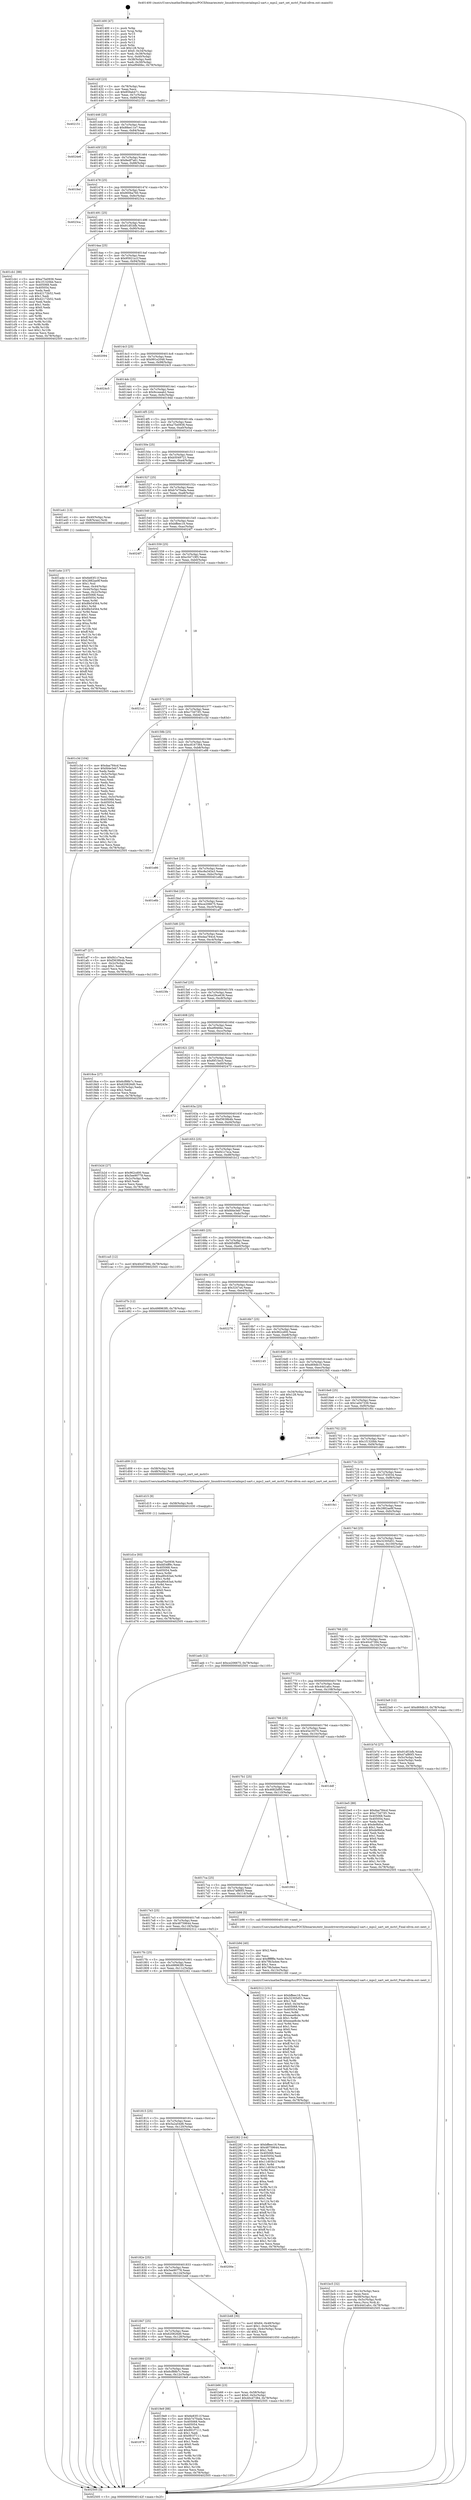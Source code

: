 digraph "0x401400" {
  label = "0x401400 (/mnt/c/Users/mathe/Desktop/tcc/POCII/binaries/extr_linuxdriversttyserialmps2-uart.c_mps2_uart_set_mctrl_Final-ollvm.out::main(0))"
  labelloc = "t"
  node[shape=record]

  Entry [label="",width=0.3,height=0.3,shape=circle,fillcolor=black,style=filled]
  "0x40142f" [label="{
     0x40142f [23]\l
     | [instrs]\l
     &nbsp;&nbsp;0x40142f \<+3\>: mov -0x78(%rbp),%eax\l
     &nbsp;&nbsp;0x401432 \<+2\>: mov %eax,%ecx\l
     &nbsp;&nbsp;0x401434 \<+6\>: sub $0x859ab471,%ecx\l
     &nbsp;&nbsp;0x40143a \<+3\>: mov %eax,-0x7c(%rbp)\l
     &nbsp;&nbsp;0x40143d \<+3\>: mov %ecx,-0x80(%rbp)\l
     &nbsp;&nbsp;0x401440 \<+6\>: je 0000000000402151 \<main+0xd51\>\l
  }"]
  "0x402151" [label="{
     0x402151\l
  }", style=dashed]
  "0x401446" [label="{
     0x401446 [25]\l
     | [instrs]\l
     &nbsp;&nbsp;0x401446 \<+5\>: jmp 000000000040144b \<main+0x4b\>\l
     &nbsp;&nbsp;0x40144b \<+3\>: mov -0x7c(%rbp),%eax\l
     &nbsp;&nbsp;0x40144e \<+5\>: sub $0x88ee11e7,%eax\l
     &nbsp;&nbsp;0x401453 \<+6\>: mov %eax,-0x84(%rbp)\l
     &nbsp;&nbsp;0x401459 \<+6\>: je 00000000004024e6 \<main+0x10e6\>\l
  }"]
  Exit [label="",width=0.3,height=0.3,shape=circle,fillcolor=black,style=filled,peripheries=2]
  "0x4024e6" [label="{
     0x4024e6\l
  }", style=dashed]
  "0x40145f" [label="{
     0x40145f [25]\l
     | [instrs]\l
     &nbsp;&nbsp;0x40145f \<+5\>: jmp 0000000000401464 \<main+0x64\>\l
     &nbsp;&nbsp;0x401464 \<+3\>: mov -0x7c(%rbp),%eax\l
     &nbsp;&nbsp;0x401467 \<+5\>: sub $0x8edf7a61,%eax\l
     &nbsp;&nbsp;0x40146c \<+6\>: mov %eax,-0x88(%rbp)\l
     &nbsp;&nbsp;0x401472 \<+6\>: je 0000000000401fed \<main+0xbed\>\l
  }"]
  "0x401d1e" [label="{
     0x401d1e [93]\l
     | [instrs]\l
     &nbsp;&nbsp;0x401d1e \<+5\>: mov $0xa75e0936,%esi\l
     &nbsp;&nbsp;0x401d23 \<+5\>: mov $0xfd54ff9c,%eax\l
     &nbsp;&nbsp;0x401d28 \<+7\>: mov 0x405068,%ecx\l
     &nbsp;&nbsp;0x401d2f \<+7\>: mov 0x405054,%edx\l
     &nbsp;&nbsp;0x401d36 \<+3\>: mov %ecx,%r8d\l
     &nbsp;&nbsp;0x401d39 \<+7\>: add $0xa90c63a4,%r8d\l
     &nbsp;&nbsp;0x401d40 \<+4\>: sub $0x1,%r8d\l
     &nbsp;&nbsp;0x401d44 \<+7\>: sub $0xa90c63a4,%r8d\l
     &nbsp;&nbsp;0x401d4b \<+4\>: imul %r8d,%ecx\l
     &nbsp;&nbsp;0x401d4f \<+3\>: and $0x1,%ecx\l
     &nbsp;&nbsp;0x401d52 \<+3\>: cmp $0x0,%ecx\l
     &nbsp;&nbsp;0x401d55 \<+4\>: sete %r9b\l
     &nbsp;&nbsp;0x401d59 \<+3\>: cmp $0xa,%edx\l
     &nbsp;&nbsp;0x401d5c \<+4\>: setl %r10b\l
     &nbsp;&nbsp;0x401d60 \<+3\>: mov %r9b,%r11b\l
     &nbsp;&nbsp;0x401d63 \<+3\>: and %r10b,%r11b\l
     &nbsp;&nbsp;0x401d66 \<+3\>: xor %r10b,%r9b\l
     &nbsp;&nbsp;0x401d69 \<+3\>: or %r9b,%r11b\l
     &nbsp;&nbsp;0x401d6c \<+4\>: test $0x1,%r11b\l
     &nbsp;&nbsp;0x401d70 \<+3\>: cmovne %eax,%esi\l
     &nbsp;&nbsp;0x401d73 \<+3\>: mov %esi,-0x78(%rbp)\l
     &nbsp;&nbsp;0x401d76 \<+5\>: jmp 0000000000402505 \<main+0x1105\>\l
  }"]
  "0x401fed" [label="{
     0x401fed\l
  }", style=dashed]
  "0x401478" [label="{
     0x401478 [25]\l
     | [instrs]\l
     &nbsp;&nbsp;0x401478 \<+5\>: jmp 000000000040147d \<main+0x7d\>\l
     &nbsp;&nbsp;0x40147d \<+3\>: mov -0x7c(%rbp),%eax\l
     &nbsp;&nbsp;0x401480 \<+5\>: sub $0x900ba760,%eax\l
     &nbsp;&nbsp;0x401485 \<+6\>: mov %eax,-0x8c(%rbp)\l
     &nbsp;&nbsp;0x40148b \<+6\>: je 00000000004023ca \<main+0xfca\>\l
  }"]
  "0x401d15" [label="{
     0x401d15 [9]\l
     | [instrs]\l
     &nbsp;&nbsp;0x401d15 \<+4\>: mov -0x58(%rbp),%rdi\l
     &nbsp;&nbsp;0x401d19 \<+5\>: call 0000000000401030 \<free@plt\>\l
     | [calls]\l
     &nbsp;&nbsp;0x401030 \{1\} (unknown)\l
  }"]
  "0x4023ca" [label="{
     0x4023ca\l
  }", style=dashed]
  "0x401491" [label="{
     0x401491 [25]\l
     | [instrs]\l
     &nbsp;&nbsp;0x401491 \<+5\>: jmp 0000000000401496 \<main+0x96\>\l
     &nbsp;&nbsp;0x401496 \<+3\>: mov -0x7c(%rbp),%eax\l
     &nbsp;&nbsp;0x401499 \<+5\>: sub $0x91df1bfb,%eax\l
     &nbsp;&nbsp;0x40149e \<+6\>: mov %eax,-0x90(%rbp)\l
     &nbsp;&nbsp;0x4014a4 \<+6\>: je 0000000000401cb1 \<main+0x8b1\>\l
  }"]
  "0x401bc5" [label="{
     0x401bc5 [32]\l
     | [instrs]\l
     &nbsp;&nbsp;0x401bc5 \<+6\>: mov -0x13c(%rbp),%ecx\l
     &nbsp;&nbsp;0x401bcb \<+3\>: imul %eax,%ecx\l
     &nbsp;&nbsp;0x401bce \<+4\>: mov -0x58(%rbp),%rsi\l
     &nbsp;&nbsp;0x401bd2 \<+4\>: movslq -0x5c(%rbp),%rdi\l
     &nbsp;&nbsp;0x401bd6 \<+3\>: mov %ecx,(%rsi,%rdi,4)\l
     &nbsp;&nbsp;0x401bd9 \<+7\>: movl $0x44d1afcc,-0x78(%rbp)\l
     &nbsp;&nbsp;0x401be0 \<+5\>: jmp 0000000000402505 \<main+0x1105\>\l
  }"]
  "0x401cb1" [label="{
     0x401cb1 [88]\l
     | [instrs]\l
     &nbsp;&nbsp;0x401cb1 \<+5\>: mov $0xa75e0936,%eax\l
     &nbsp;&nbsp;0x401cb6 \<+5\>: mov $0x1f1320bb,%ecx\l
     &nbsp;&nbsp;0x401cbb \<+7\>: mov 0x405068,%edx\l
     &nbsp;&nbsp;0x401cc2 \<+7\>: mov 0x405054,%esi\l
     &nbsp;&nbsp;0x401cc9 \<+2\>: mov %edx,%edi\l
     &nbsp;&nbsp;0x401ccb \<+6\>: sub $0x42172b52,%edi\l
     &nbsp;&nbsp;0x401cd1 \<+3\>: sub $0x1,%edi\l
     &nbsp;&nbsp;0x401cd4 \<+6\>: add $0x42172b52,%edi\l
     &nbsp;&nbsp;0x401cda \<+3\>: imul %edi,%edx\l
     &nbsp;&nbsp;0x401cdd \<+3\>: and $0x1,%edx\l
     &nbsp;&nbsp;0x401ce0 \<+3\>: cmp $0x0,%edx\l
     &nbsp;&nbsp;0x401ce3 \<+4\>: sete %r8b\l
     &nbsp;&nbsp;0x401ce7 \<+3\>: cmp $0xa,%esi\l
     &nbsp;&nbsp;0x401cea \<+4\>: setl %r9b\l
     &nbsp;&nbsp;0x401cee \<+3\>: mov %r8b,%r10b\l
     &nbsp;&nbsp;0x401cf1 \<+3\>: and %r9b,%r10b\l
     &nbsp;&nbsp;0x401cf4 \<+3\>: xor %r9b,%r8b\l
     &nbsp;&nbsp;0x401cf7 \<+3\>: or %r8b,%r10b\l
     &nbsp;&nbsp;0x401cfa \<+4\>: test $0x1,%r10b\l
     &nbsp;&nbsp;0x401cfe \<+3\>: cmovne %ecx,%eax\l
     &nbsp;&nbsp;0x401d01 \<+3\>: mov %eax,-0x78(%rbp)\l
     &nbsp;&nbsp;0x401d04 \<+5\>: jmp 0000000000402505 \<main+0x1105\>\l
  }"]
  "0x4014aa" [label="{
     0x4014aa [25]\l
     | [instrs]\l
     &nbsp;&nbsp;0x4014aa \<+5\>: jmp 00000000004014af \<main+0xaf\>\l
     &nbsp;&nbsp;0x4014af \<+3\>: mov -0x7c(%rbp),%eax\l
     &nbsp;&nbsp;0x4014b2 \<+5\>: sub $0x95921a1f,%eax\l
     &nbsp;&nbsp;0x4014b7 \<+6\>: mov %eax,-0x94(%rbp)\l
     &nbsp;&nbsp;0x4014bd \<+6\>: je 0000000000402094 \<main+0xc94\>\l
  }"]
  "0x401b9d" [label="{
     0x401b9d [40]\l
     | [instrs]\l
     &nbsp;&nbsp;0x401b9d \<+5\>: mov $0x2,%ecx\l
     &nbsp;&nbsp;0x401ba2 \<+1\>: cltd\l
     &nbsp;&nbsp;0x401ba3 \<+2\>: idiv %ecx\l
     &nbsp;&nbsp;0x401ba5 \<+6\>: imul $0xfffffffe,%edx,%ecx\l
     &nbsp;&nbsp;0x401bab \<+6\>: sub $0x79b3a4ee,%ecx\l
     &nbsp;&nbsp;0x401bb1 \<+3\>: add $0x1,%ecx\l
     &nbsp;&nbsp;0x401bb4 \<+6\>: add $0x79b3a4ee,%ecx\l
     &nbsp;&nbsp;0x401bba \<+6\>: mov %ecx,-0x13c(%rbp)\l
     &nbsp;&nbsp;0x401bc0 \<+5\>: call 0000000000401160 \<next_i\>\l
     | [calls]\l
     &nbsp;&nbsp;0x401160 \{1\} (/mnt/c/Users/mathe/Desktop/tcc/POCII/binaries/extr_linuxdriversttyserialmps2-uart.c_mps2_uart_set_mctrl_Final-ollvm.out::next_i)\l
  }"]
  "0x402094" [label="{
     0x402094\l
  }", style=dashed]
  "0x4014c3" [label="{
     0x4014c3 [25]\l
     | [instrs]\l
     &nbsp;&nbsp;0x4014c3 \<+5\>: jmp 00000000004014c8 \<main+0xc8\>\l
     &nbsp;&nbsp;0x4014c8 \<+3\>: mov -0x7c(%rbp),%eax\l
     &nbsp;&nbsp;0x4014cb \<+5\>: sub $0x991e2048,%eax\l
     &nbsp;&nbsp;0x4014d0 \<+6\>: mov %eax,-0x98(%rbp)\l
     &nbsp;&nbsp;0x4014d6 \<+6\>: je 00000000004024c5 \<main+0x10c5\>\l
  }"]
  "0x401b66" [label="{
     0x401b66 [23]\l
     | [instrs]\l
     &nbsp;&nbsp;0x401b66 \<+4\>: mov %rax,-0x58(%rbp)\l
     &nbsp;&nbsp;0x401b6a \<+7\>: movl $0x0,-0x5c(%rbp)\l
     &nbsp;&nbsp;0x401b71 \<+7\>: movl $0x40cd7384,-0x78(%rbp)\l
     &nbsp;&nbsp;0x401b78 \<+5\>: jmp 0000000000402505 \<main+0x1105\>\l
  }"]
  "0x4024c5" [label="{
     0x4024c5\l
  }", style=dashed]
  "0x4014dc" [label="{
     0x4014dc [25]\l
     | [instrs]\l
     &nbsp;&nbsp;0x4014dc \<+5\>: jmp 00000000004014e1 \<main+0xe1\>\l
     &nbsp;&nbsp;0x4014e1 \<+3\>: mov -0x7c(%rbp),%eax\l
     &nbsp;&nbsp;0x4014e4 \<+5\>: sub $0x9cceeab2,%eax\l
     &nbsp;&nbsp;0x4014e9 \<+6\>: mov %eax,-0x9c(%rbp)\l
     &nbsp;&nbsp;0x4014ef \<+6\>: je 00000000004019dd \<main+0x5dd\>\l
  }"]
  "0x401a4e" [label="{
     0x401a4e [157]\l
     | [instrs]\l
     &nbsp;&nbsp;0x401a4e \<+5\>: mov $0x6e83f11f,%ecx\l
     &nbsp;&nbsp;0x401a53 \<+5\>: mov $0x2882ae9f,%edx\l
     &nbsp;&nbsp;0x401a58 \<+3\>: mov $0x1,%sil\l
     &nbsp;&nbsp;0x401a5b \<+3\>: mov %eax,-0x44(%rbp)\l
     &nbsp;&nbsp;0x401a5e \<+3\>: mov -0x44(%rbp),%eax\l
     &nbsp;&nbsp;0x401a61 \<+3\>: mov %eax,-0x2c(%rbp)\l
     &nbsp;&nbsp;0x401a64 \<+7\>: mov 0x405068,%eax\l
     &nbsp;&nbsp;0x401a6b \<+8\>: mov 0x405054,%r8d\l
     &nbsp;&nbsp;0x401a73 \<+3\>: mov %eax,%r9d\l
     &nbsp;&nbsp;0x401a76 \<+7\>: add $0x8fe54564,%r9d\l
     &nbsp;&nbsp;0x401a7d \<+4\>: sub $0x1,%r9d\l
     &nbsp;&nbsp;0x401a81 \<+7\>: sub $0x8fe54564,%r9d\l
     &nbsp;&nbsp;0x401a88 \<+4\>: imul %r9d,%eax\l
     &nbsp;&nbsp;0x401a8c \<+3\>: and $0x1,%eax\l
     &nbsp;&nbsp;0x401a8f \<+3\>: cmp $0x0,%eax\l
     &nbsp;&nbsp;0x401a92 \<+4\>: sete %r10b\l
     &nbsp;&nbsp;0x401a96 \<+4\>: cmp $0xa,%r8d\l
     &nbsp;&nbsp;0x401a9a \<+4\>: setl %r11b\l
     &nbsp;&nbsp;0x401a9e \<+3\>: mov %r10b,%bl\l
     &nbsp;&nbsp;0x401aa1 \<+3\>: xor $0xff,%bl\l
     &nbsp;&nbsp;0x401aa4 \<+3\>: mov %r11b,%r14b\l
     &nbsp;&nbsp;0x401aa7 \<+4\>: xor $0xff,%r14b\l
     &nbsp;&nbsp;0x401aab \<+4\>: xor $0x0,%sil\l
     &nbsp;&nbsp;0x401aaf \<+3\>: mov %bl,%r15b\l
     &nbsp;&nbsp;0x401ab2 \<+4\>: and $0x0,%r15b\l
     &nbsp;&nbsp;0x401ab6 \<+3\>: and %sil,%r10b\l
     &nbsp;&nbsp;0x401ab9 \<+3\>: mov %r14b,%r12b\l
     &nbsp;&nbsp;0x401abc \<+4\>: and $0x0,%r12b\l
     &nbsp;&nbsp;0x401ac0 \<+3\>: and %sil,%r11b\l
     &nbsp;&nbsp;0x401ac3 \<+3\>: or %r10b,%r15b\l
     &nbsp;&nbsp;0x401ac6 \<+3\>: or %r11b,%r12b\l
     &nbsp;&nbsp;0x401ac9 \<+3\>: xor %r12b,%r15b\l
     &nbsp;&nbsp;0x401acc \<+3\>: or %r14b,%bl\l
     &nbsp;&nbsp;0x401acf \<+3\>: xor $0xff,%bl\l
     &nbsp;&nbsp;0x401ad2 \<+4\>: or $0x0,%sil\l
     &nbsp;&nbsp;0x401ad6 \<+3\>: and %sil,%bl\l
     &nbsp;&nbsp;0x401ad9 \<+3\>: or %bl,%r15b\l
     &nbsp;&nbsp;0x401adc \<+4\>: test $0x1,%r15b\l
     &nbsp;&nbsp;0x401ae0 \<+3\>: cmovne %edx,%ecx\l
     &nbsp;&nbsp;0x401ae3 \<+3\>: mov %ecx,-0x78(%rbp)\l
     &nbsp;&nbsp;0x401ae6 \<+5\>: jmp 0000000000402505 \<main+0x1105\>\l
  }"]
  "0x4019dd" [label="{
     0x4019dd\l
  }", style=dashed]
  "0x4014f5" [label="{
     0x4014f5 [25]\l
     | [instrs]\l
     &nbsp;&nbsp;0x4014f5 \<+5\>: jmp 00000000004014fa \<main+0xfa\>\l
     &nbsp;&nbsp;0x4014fa \<+3\>: mov -0x7c(%rbp),%eax\l
     &nbsp;&nbsp;0x4014fd \<+5\>: sub $0xa75e0936,%eax\l
     &nbsp;&nbsp;0x401502 \<+6\>: mov %eax,-0xa0(%rbp)\l
     &nbsp;&nbsp;0x401508 \<+6\>: je 000000000040241d \<main+0x101d\>\l
  }"]
  "0x401879" [label="{
     0x401879\l
  }", style=dashed]
  "0x40241d" [label="{
     0x40241d\l
  }", style=dashed]
  "0x40150e" [label="{
     0x40150e [25]\l
     | [instrs]\l
     &nbsp;&nbsp;0x40150e \<+5\>: jmp 0000000000401513 \<main+0x113\>\l
     &nbsp;&nbsp;0x401513 \<+3\>: mov -0x7c(%rbp),%eax\l
     &nbsp;&nbsp;0x401516 \<+5\>: sub $0xb5049721,%eax\l
     &nbsp;&nbsp;0x40151b \<+6\>: mov %eax,-0xa4(%rbp)\l
     &nbsp;&nbsp;0x401521 \<+6\>: je 0000000000401d87 \<main+0x987\>\l
  }"]
  "0x4019e9" [label="{
     0x4019e9 [88]\l
     | [instrs]\l
     &nbsp;&nbsp;0x4019e9 \<+5\>: mov $0x6e83f11f,%eax\l
     &nbsp;&nbsp;0x4019ee \<+5\>: mov $0xb7e70ada,%ecx\l
     &nbsp;&nbsp;0x4019f3 \<+7\>: mov 0x405068,%edx\l
     &nbsp;&nbsp;0x4019fa \<+7\>: mov 0x405054,%esi\l
     &nbsp;&nbsp;0x401a01 \<+2\>: mov %edx,%edi\l
     &nbsp;&nbsp;0x401a03 \<+6\>: add $0x991f7111,%edi\l
     &nbsp;&nbsp;0x401a09 \<+3\>: sub $0x1,%edi\l
     &nbsp;&nbsp;0x401a0c \<+6\>: sub $0x991f7111,%edi\l
     &nbsp;&nbsp;0x401a12 \<+3\>: imul %edi,%edx\l
     &nbsp;&nbsp;0x401a15 \<+3\>: and $0x1,%edx\l
     &nbsp;&nbsp;0x401a18 \<+3\>: cmp $0x0,%edx\l
     &nbsp;&nbsp;0x401a1b \<+4\>: sete %r8b\l
     &nbsp;&nbsp;0x401a1f \<+3\>: cmp $0xa,%esi\l
     &nbsp;&nbsp;0x401a22 \<+4\>: setl %r9b\l
     &nbsp;&nbsp;0x401a26 \<+3\>: mov %r8b,%r10b\l
     &nbsp;&nbsp;0x401a29 \<+3\>: and %r9b,%r10b\l
     &nbsp;&nbsp;0x401a2c \<+3\>: xor %r9b,%r8b\l
     &nbsp;&nbsp;0x401a2f \<+3\>: or %r8b,%r10b\l
     &nbsp;&nbsp;0x401a32 \<+4\>: test $0x1,%r10b\l
     &nbsp;&nbsp;0x401a36 \<+3\>: cmovne %ecx,%eax\l
     &nbsp;&nbsp;0x401a39 \<+3\>: mov %eax,-0x78(%rbp)\l
     &nbsp;&nbsp;0x401a3c \<+5\>: jmp 0000000000402505 \<main+0x1105\>\l
  }"]
  "0x401d87" [label="{
     0x401d87\l
  }", style=dashed]
  "0x401527" [label="{
     0x401527 [25]\l
     | [instrs]\l
     &nbsp;&nbsp;0x401527 \<+5\>: jmp 000000000040152c \<main+0x12c\>\l
     &nbsp;&nbsp;0x40152c \<+3\>: mov -0x7c(%rbp),%eax\l
     &nbsp;&nbsp;0x40152f \<+5\>: sub $0xb7e70ada,%eax\l
     &nbsp;&nbsp;0x401534 \<+6\>: mov %eax,-0xa8(%rbp)\l
     &nbsp;&nbsp;0x40153a \<+6\>: je 0000000000401a41 \<main+0x641\>\l
  }"]
  "0x401860" [label="{
     0x401860 [25]\l
     | [instrs]\l
     &nbsp;&nbsp;0x401860 \<+5\>: jmp 0000000000401865 \<main+0x465\>\l
     &nbsp;&nbsp;0x401865 \<+3\>: mov -0x7c(%rbp),%eax\l
     &nbsp;&nbsp;0x401868 \<+5\>: sub $0x6cf88b7c,%eax\l
     &nbsp;&nbsp;0x40186d \<+6\>: mov %eax,-0x12c(%rbp)\l
     &nbsp;&nbsp;0x401873 \<+6\>: je 00000000004019e9 \<main+0x5e9\>\l
  }"]
  "0x401a41" [label="{
     0x401a41 [13]\l
     | [instrs]\l
     &nbsp;&nbsp;0x401a41 \<+4\>: mov -0x40(%rbp),%rax\l
     &nbsp;&nbsp;0x401a45 \<+4\>: mov 0x8(%rax),%rdi\l
     &nbsp;&nbsp;0x401a49 \<+5\>: call 0000000000401060 \<atoi@plt\>\l
     | [calls]\l
     &nbsp;&nbsp;0x401060 \{1\} (unknown)\l
  }"]
  "0x401540" [label="{
     0x401540 [25]\l
     | [instrs]\l
     &nbsp;&nbsp;0x401540 \<+5\>: jmp 0000000000401545 \<main+0x145\>\l
     &nbsp;&nbsp;0x401545 \<+3\>: mov -0x7c(%rbp),%eax\l
     &nbsp;&nbsp;0x401548 \<+5\>: sub $0xbffeec16,%eax\l
     &nbsp;&nbsp;0x40154d \<+6\>: mov %eax,-0xac(%rbp)\l
     &nbsp;&nbsp;0x401553 \<+6\>: je 00000000004024f7 \<main+0x10f7\>\l
  }"]
  "0x4018e9" [label="{
     0x4018e9\l
  }", style=dashed]
  "0x4024f7" [label="{
     0x4024f7\l
  }", style=dashed]
  "0x401559" [label="{
     0x401559 [25]\l
     | [instrs]\l
     &nbsp;&nbsp;0x401559 \<+5\>: jmp 000000000040155e \<main+0x15e\>\l
     &nbsp;&nbsp;0x40155e \<+3\>: mov -0x7c(%rbp),%eax\l
     &nbsp;&nbsp;0x401561 \<+5\>: sub $0xc54719f3,%eax\l
     &nbsp;&nbsp;0x401566 \<+6\>: mov %eax,-0xb0(%rbp)\l
     &nbsp;&nbsp;0x40156c \<+6\>: je 00000000004021e1 \<main+0xde1\>\l
  }"]
  "0x401847" [label="{
     0x401847 [25]\l
     | [instrs]\l
     &nbsp;&nbsp;0x401847 \<+5\>: jmp 000000000040184c \<main+0x44c\>\l
     &nbsp;&nbsp;0x40184c \<+3\>: mov -0x7c(%rbp),%eax\l
     &nbsp;&nbsp;0x40184f \<+5\>: sub $0x620826d0,%eax\l
     &nbsp;&nbsp;0x401854 \<+6\>: mov %eax,-0x128(%rbp)\l
     &nbsp;&nbsp;0x40185a \<+6\>: je 00000000004018e9 \<main+0x4e9\>\l
  }"]
  "0x4021e1" [label="{
     0x4021e1\l
  }", style=dashed]
  "0x401572" [label="{
     0x401572 [25]\l
     | [instrs]\l
     &nbsp;&nbsp;0x401572 \<+5\>: jmp 0000000000401577 \<main+0x177\>\l
     &nbsp;&nbsp;0x401577 \<+3\>: mov -0x7c(%rbp),%eax\l
     &nbsp;&nbsp;0x40157a \<+5\>: sub $0xc73d73f1,%eax\l
     &nbsp;&nbsp;0x40157f \<+6\>: mov %eax,-0xb4(%rbp)\l
     &nbsp;&nbsp;0x401585 \<+6\>: je 0000000000401c3d \<main+0x83d\>\l
  }"]
  "0x401b48" [label="{
     0x401b48 [30]\l
     | [instrs]\l
     &nbsp;&nbsp;0x401b48 \<+7\>: movl $0x64,-0x48(%rbp)\l
     &nbsp;&nbsp;0x401b4f \<+7\>: movl $0x1,-0x4c(%rbp)\l
     &nbsp;&nbsp;0x401b56 \<+4\>: movslq -0x4c(%rbp),%rax\l
     &nbsp;&nbsp;0x401b5a \<+4\>: shl $0x2,%rax\l
     &nbsp;&nbsp;0x401b5e \<+3\>: mov %rax,%rdi\l
     &nbsp;&nbsp;0x401b61 \<+5\>: call 0000000000401050 \<malloc@plt\>\l
     | [calls]\l
     &nbsp;&nbsp;0x401050 \{1\} (unknown)\l
  }"]
  "0x401c3d" [label="{
     0x401c3d [104]\l
     | [instrs]\l
     &nbsp;&nbsp;0x401c3d \<+5\>: mov $0xdaa784cd,%eax\l
     &nbsp;&nbsp;0x401c42 \<+5\>: mov $0xfd4e3eb7,%ecx\l
     &nbsp;&nbsp;0x401c47 \<+2\>: xor %edx,%edx\l
     &nbsp;&nbsp;0x401c49 \<+3\>: mov -0x5c(%rbp),%esi\l
     &nbsp;&nbsp;0x401c4c \<+2\>: mov %edx,%edi\l
     &nbsp;&nbsp;0x401c4e \<+2\>: sub %esi,%edi\l
     &nbsp;&nbsp;0x401c50 \<+2\>: mov %edx,%esi\l
     &nbsp;&nbsp;0x401c52 \<+3\>: sub $0x1,%esi\l
     &nbsp;&nbsp;0x401c55 \<+2\>: add %esi,%edi\l
     &nbsp;&nbsp;0x401c57 \<+2\>: mov %edx,%esi\l
     &nbsp;&nbsp;0x401c59 \<+2\>: sub %edi,%esi\l
     &nbsp;&nbsp;0x401c5b \<+3\>: mov %esi,-0x5c(%rbp)\l
     &nbsp;&nbsp;0x401c5e \<+7\>: mov 0x405068,%esi\l
     &nbsp;&nbsp;0x401c65 \<+7\>: mov 0x405054,%edi\l
     &nbsp;&nbsp;0x401c6c \<+3\>: sub $0x1,%edx\l
     &nbsp;&nbsp;0x401c6f \<+3\>: mov %esi,%r8d\l
     &nbsp;&nbsp;0x401c72 \<+3\>: add %edx,%r8d\l
     &nbsp;&nbsp;0x401c75 \<+4\>: imul %r8d,%esi\l
     &nbsp;&nbsp;0x401c79 \<+3\>: and $0x1,%esi\l
     &nbsp;&nbsp;0x401c7c \<+3\>: cmp $0x0,%esi\l
     &nbsp;&nbsp;0x401c7f \<+4\>: sete %r9b\l
     &nbsp;&nbsp;0x401c83 \<+3\>: cmp $0xa,%edi\l
     &nbsp;&nbsp;0x401c86 \<+4\>: setl %r10b\l
     &nbsp;&nbsp;0x401c8a \<+3\>: mov %r9b,%r11b\l
     &nbsp;&nbsp;0x401c8d \<+3\>: and %r10b,%r11b\l
     &nbsp;&nbsp;0x401c90 \<+3\>: xor %r10b,%r9b\l
     &nbsp;&nbsp;0x401c93 \<+3\>: or %r9b,%r11b\l
     &nbsp;&nbsp;0x401c96 \<+4\>: test $0x1,%r11b\l
     &nbsp;&nbsp;0x401c9a \<+3\>: cmovne %ecx,%eax\l
     &nbsp;&nbsp;0x401c9d \<+3\>: mov %eax,-0x78(%rbp)\l
     &nbsp;&nbsp;0x401ca0 \<+5\>: jmp 0000000000402505 \<main+0x1105\>\l
  }"]
  "0x40158b" [label="{
     0x40158b [25]\l
     | [instrs]\l
     &nbsp;&nbsp;0x40158b \<+5\>: jmp 0000000000401590 \<main+0x190\>\l
     &nbsp;&nbsp;0x401590 \<+3\>: mov -0x7c(%rbp),%eax\l
     &nbsp;&nbsp;0x401593 \<+5\>: sub $0xc8167364,%eax\l
     &nbsp;&nbsp;0x401598 \<+6\>: mov %eax,-0xb8(%rbp)\l
     &nbsp;&nbsp;0x40159e \<+6\>: je 0000000000401e86 \<main+0xa86\>\l
  }"]
  "0x40182e" [label="{
     0x40182e [25]\l
     | [instrs]\l
     &nbsp;&nbsp;0x40182e \<+5\>: jmp 0000000000401833 \<main+0x433\>\l
     &nbsp;&nbsp;0x401833 \<+3\>: mov -0x7c(%rbp),%eax\l
     &nbsp;&nbsp;0x401836 \<+5\>: sub $0x5ee90778,%eax\l
     &nbsp;&nbsp;0x40183b \<+6\>: mov %eax,-0x124(%rbp)\l
     &nbsp;&nbsp;0x401841 \<+6\>: je 0000000000401b48 \<main+0x748\>\l
  }"]
  "0x401e86" [label="{
     0x401e86\l
  }", style=dashed]
  "0x4015a4" [label="{
     0x4015a4 [25]\l
     | [instrs]\l
     &nbsp;&nbsp;0x4015a4 \<+5\>: jmp 00000000004015a9 \<main+0x1a9\>\l
     &nbsp;&nbsp;0x4015a9 \<+3\>: mov -0x7c(%rbp),%eax\l
     &nbsp;&nbsp;0x4015ac \<+5\>: sub $0xc8a345a3,%eax\l
     &nbsp;&nbsp;0x4015b1 \<+6\>: mov %eax,-0xbc(%rbp)\l
     &nbsp;&nbsp;0x4015b7 \<+6\>: je 0000000000401e6b \<main+0xa6b\>\l
  }"]
  "0x40200e" [label="{
     0x40200e\l
  }", style=dashed]
  "0x401e6b" [label="{
     0x401e6b\l
  }", style=dashed]
  "0x4015bd" [label="{
     0x4015bd [25]\l
     | [instrs]\l
     &nbsp;&nbsp;0x4015bd \<+5\>: jmp 00000000004015c2 \<main+0x1c2\>\l
     &nbsp;&nbsp;0x4015c2 \<+3\>: mov -0x7c(%rbp),%eax\l
     &nbsp;&nbsp;0x4015c5 \<+5\>: sub $0xce206675,%eax\l
     &nbsp;&nbsp;0x4015ca \<+6\>: mov %eax,-0xc0(%rbp)\l
     &nbsp;&nbsp;0x4015d0 \<+6\>: je 0000000000401af7 \<main+0x6f7\>\l
  }"]
  "0x401815" [label="{
     0x401815 [25]\l
     | [instrs]\l
     &nbsp;&nbsp;0x401815 \<+5\>: jmp 000000000040181a \<main+0x41a\>\l
     &nbsp;&nbsp;0x40181a \<+3\>: mov -0x7c(%rbp),%eax\l
     &nbsp;&nbsp;0x40181d \<+5\>: sub $0x5a2a54d6,%eax\l
     &nbsp;&nbsp;0x401822 \<+6\>: mov %eax,-0x120(%rbp)\l
     &nbsp;&nbsp;0x401828 \<+6\>: je 000000000040200e \<main+0xc0e\>\l
  }"]
  "0x401af7" [label="{
     0x401af7 [27]\l
     | [instrs]\l
     &nbsp;&nbsp;0x401af7 \<+5\>: mov $0xf41c7eca,%eax\l
     &nbsp;&nbsp;0x401afc \<+5\>: mov $0xf3638b4b,%ecx\l
     &nbsp;&nbsp;0x401b01 \<+3\>: mov -0x2c(%rbp),%edx\l
     &nbsp;&nbsp;0x401b04 \<+3\>: cmp $0x1,%edx\l
     &nbsp;&nbsp;0x401b07 \<+3\>: cmovl %ecx,%eax\l
     &nbsp;&nbsp;0x401b0a \<+3\>: mov %eax,-0x78(%rbp)\l
     &nbsp;&nbsp;0x401b0d \<+5\>: jmp 0000000000402505 \<main+0x1105\>\l
  }"]
  "0x4015d6" [label="{
     0x4015d6 [25]\l
     | [instrs]\l
     &nbsp;&nbsp;0x4015d6 \<+5\>: jmp 00000000004015db \<main+0x1db\>\l
     &nbsp;&nbsp;0x4015db \<+3\>: mov -0x7c(%rbp),%eax\l
     &nbsp;&nbsp;0x4015de \<+5\>: sub $0xdaa784cd,%eax\l
     &nbsp;&nbsp;0x4015e3 \<+6\>: mov %eax,-0xc4(%rbp)\l
     &nbsp;&nbsp;0x4015e9 \<+6\>: je 00000000004023fe \<main+0xffe\>\l
  }"]
  "0x402282" [label="{
     0x402282 [144]\l
     | [instrs]\l
     &nbsp;&nbsp;0x402282 \<+5\>: mov $0xbffeec16,%eax\l
     &nbsp;&nbsp;0x402287 \<+5\>: mov $0x48759644,%ecx\l
     &nbsp;&nbsp;0x40228c \<+2\>: mov $0x1,%dl\l
     &nbsp;&nbsp;0x40228e \<+7\>: mov 0x405068,%esi\l
     &nbsp;&nbsp;0x402295 \<+7\>: mov 0x405054,%edi\l
     &nbsp;&nbsp;0x40229c \<+3\>: mov %esi,%r8d\l
     &nbsp;&nbsp;0x40229f \<+7\>: add $0x11d03b1f,%r8d\l
     &nbsp;&nbsp;0x4022a6 \<+4\>: sub $0x1,%r8d\l
     &nbsp;&nbsp;0x4022aa \<+7\>: sub $0x11d03b1f,%r8d\l
     &nbsp;&nbsp;0x4022b1 \<+4\>: imul %r8d,%esi\l
     &nbsp;&nbsp;0x4022b5 \<+3\>: and $0x1,%esi\l
     &nbsp;&nbsp;0x4022b8 \<+3\>: cmp $0x0,%esi\l
     &nbsp;&nbsp;0x4022bb \<+4\>: sete %r9b\l
     &nbsp;&nbsp;0x4022bf \<+3\>: cmp $0xa,%edi\l
     &nbsp;&nbsp;0x4022c2 \<+4\>: setl %r10b\l
     &nbsp;&nbsp;0x4022c6 \<+3\>: mov %r9b,%r11b\l
     &nbsp;&nbsp;0x4022c9 \<+4\>: xor $0xff,%r11b\l
     &nbsp;&nbsp;0x4022cd \<+3\>: mov %r10b,%bl\l
     &nbsp;&nbsp;0x4022d0 \<+3\>: xor $0xff,%bl\l
     &nbsp;&nbsp;0x4022d3 \<+3\>: xor $0x1,%dl\l
     &nbsp;&nbsp;0x4022d6 \<+3\>: mov %r11b,%r14b\l
     &nbsp;&nbsp;0x4022d9 \<+4\>: and $0xff,%r14b\l
     &nbsp;&nbsp;0x4022dd \<+3\>: and %dl,%r9b\l
     &nbsp;&nbsp;0x4022e0 \<+3\>: mov %bl,%r15b\l
     &nbsp;&nbsp;0x4022e3 \<+4\>: and $0xff,%r15b\l
     &nbsp;&nbsp;0x4022e7 \<+3\>: and %dl,%r10b\l
     &nbsp;&nbsp;0x4022ea \<+3\>: or %r9b,%r14b\l
     &nbsp;&nbsp;0x4022ed \<+3\>: or %r10b,%r15b\l
     &nbsp;&nbsp;0x4022f0 \<+3\>: xor %r15b,%r14b\l
     &nbsp;&nbsp;0x4022f3 \<+3\>: or %bl,%r11b\l
     &nbsp;&nbsp;0x4022f6 \<+4\>: xor $0xff,%r11b\l
     &nbsp;&nbsp;0x4022fa \<+3\>: or $0x1,%dl\l
     &nbsp;&nbsp;0x4022fd \<+3\>: and %dl,%r11b\l
     &nbsp;&nbsp;0x402300 \<+3\>: or %r11b,%r14b\l
     &nbsp;&nbsp;0x402303 \<+4\>: test $0x1,%r14b\l
     &nbsp;&nbsp;0x402307 \<+3\>: cmovne %ecx,%eax\l
     &nbsp;&nbsp;0x40230a \<+3\>: mov %eax,-0x78(%rbp)\l
     &nbsp;&nbsp;0x40230d \<+5\>: jmp 0000000000402505 \<main+0x1105\>\l
  }"]
  "0x4023fe" [label="{
     0x4023fe\l
  }", style=dashed]
  "0x4015ef" [label="{
     0x4015ef [25]\l
     | [instrs]\l
     &nbsp;&nbsp;0x4015ef \<+5\>: jmp 00000000004015f4 \<main+0x1f4\>\l
     &nbsp;&nbsp;0x4015f4 \<+3\>: mov -0x7c(%rbp),%eax\l
     &nbsp;&nbsp;0x4015f7 \<+5\>: sub $0xe29ce636,%eax\l
     &nbsp;&nbsp;0x4015fc \<+6\>: mov %eax,-0xc8(%rbp)\l
     &nbsp;&nbsp;0x401602 \<+6\>: je 000000000040243e \<main+0x103e\>\l
  }"]
  "0x4017fc" [label="{
     0x4017fc [25]\l
     | [instrs]\l
     &nbsp;&nbsp;0x4017fc \<+5\>: jmp 0000000000401801 \<main+0x401\>\l
     &nbsp;&nbsp;0x401801 \<+3\>: mov -0x7c(%rbp),%eax\l
     &nbsp;&nbsp;0x401804 \<+5\>: sub $0x498963f0,%eax\l
     &nbsp;&nbsp;0x401809 \<+6\>: mov %eax,-0x11c(%rbp)\l
     &nbsp;&nbsp;0x40180f \<+6\>: je 0000000000402282 \<main+0xe82\>\l
  }"]
  "0x40243e" [label="{
     0x40243e\l
  }", style=dashed]
  "0x401608" [label="{
     0x401608 [25]\l
     | [instrs]\l
     &nbsp;&nbsp;0x401608 \<+5\>: jmp 000000000040160d \<main+0x20d\>\l
     &nbsp;&nbsp;0x40160d \<+3\>: mov -0x7c(%rbp),%eax\l
     &nbsp;&nbsp;0x401610 \<+5\>: sub $0xef946fec,%eax\l
     &nbsp;&nbsp;0x401615 \<+6\>: mov %eax,-0xcc(%rbp)\l
     &nbsp;&nbsp;0x40161b \<+6\>: je 00000000004018ce \<main+0x4ce\>\l
  }"]
  "0x402312" [label="{
     0x402312 [151]\l
     | [instrs]\l
     &nbsp;&nbsp;0x402312 \<+5\>: mov $0xbffeec16,%eax\l
     &nbsp;&nbsp;0x402317 \<+5\>: mov $0x32305d51,%ecx\l
     &nbsp;&nbsp;0x40231c \<+2\>: mov $0x1,%dl\l
     &nbsp;&nbsp;0x40231e \<+7\>: movl $0x0,-0x34(%rbp)\l
     &nbsp;&nbsp;0x402325 \<+7\>: mov 0x405068,%esi\l
     &nbsp;&nbsp;0x40232c \<+7\>: mov 0x405054,%edi\l
     &nbsp;&nbsp;0x402333 \<+3\>: mov %esi,%r8d\l
     &nbsp;&nbsp;0x402336 \<+7\>: sub $0xeeae8cde,%r8d\l
     &nbsp;&nbsp;0x40233d \<+4\>: sub $0x1,%r8d\l
     &nbsp;&nbsp;0x402341 \<+7\>: add $0xeeae8cde,%r8d\l
     &nbsp;&nbsp;0x402348 \<+4\>: imul %r8d,%esi\l
     &nbsp;&nbsp;0x40234c \<+3\>: and $0x1,%esi\l
     &nbsp;&nbsp;0x40234f \<+3\>: cmp $0x0,%esi\l
     &nbsp;&nbsp;0x402352 \<+4\>: sete %r9b\l
     &nbsp;&nbsp;0x402356 \<+3\>: cmp $0xa,%edi\l
     &nbsp;&nbsp;0x402359 \<+4\>: setl %r10b\l
     &nbsp;&nbsp;0x40235d \<+3\>: mov %r9b,%r11b\l
     &nbsp;&nbsp;0x402360 \<+4\>: xor $0xff,%r11b\l
     &nbsp;&nbsp;0x402364 \<+3\>: mov %r10b,%bl\l
     &nbsp;&nbsp;0x402367 \<+3\>: xor $0xff,%bl\l
     &nbsp;&nbsp;0x40236a \<+3\>: xor $0x0,%dl\l
     &nbsp;&nbsp;0x40236d \<+3\>: mov %r11b,%r14b\l
     &nbsp;&nbsp;0x402370 \<+4\>: and $0x0,%r14b\l
     &nbsp;&nbsp;0x402374 \<+3\>: and %dl,%r9b\l
     &nbsp;&nbsp;0x402377 \<+3\>: mov %bl,%r15b\l
     &nbsp;&nbsp;0x40237a \<+4\>: and $0x0,%r15b\l
     &nbsp;&nbsp;0x40237e \<+3\>: and %dl,%r10b\l
     &nbsp;&nbsp;0x402381 \<+3\>: or %r9b,%r14b\l
     &nbsp;&nbsp;0x402384 \<+3\>: or %r10b,%r15b\l
     &nbsp;&nbsp;0x402387 \<+3\>: xor %r15b,%r14b\l
     &nbsp;&nbsp;0x40238a \<+3\>: or %bl,%r11b\l
     &nbsp;&nbsp;0x40238d \<+4\>: xor $0xff,%r11b\l
     &nbsp;&nbsp;0x402391 \<+3\>: or $0x0,%dl\l
     &nbsp;&nbsp;0x402394 \<+3\>: and %dl,%r11b\l
     &nbsp;&nbsp;0x402397 \<+3\>: or %r11b,%r14b\l
     &nbsp;&nbsp;0x40239a \<+4\>: test $0x1,%r14b\l
     &nbsp;&nbsp;0x40239e \<+3\>: cmovne %ecx,%eax\l
     &nbsp;&nbsp;0x4023a1 \<+3\>: mov %eax,-0x78(%rbp)\l
     &nbsp;&nbsp;0x4023a4 \<+5\>: jmp 0000000000402505 \<main+0x1105\>\l
  }"]
  "0x4018ce" [label="{
     0x4018ce [27]\l
     | [instrs]\l
     &nbsp;&nbsp;0x4018ce \<+5\>: mov $0x6cf88b7c,%eax\l
     &nbsp;&nbsp;0x4018d3 \<+5\>: mov $0x620826d0,%ecx\l
     &nbsp;&nbsp;0x4018d8 \<+3\>: mov -0x30(%rbp),%edx\l
     &nbsp;&nbsp;0x4018db \<+3\>: cmp $0x2,%edx\l
     &nbsp;&nbsp;0x4018de \<+3\>: cmovne %ecx,%eax\l
     &nbsp;&nbsp;0x4018e1 \<+3\>: mov %eax,-0x78(%rbp)\l
     &nbsp;&nbsp;0x4018e4 \<+5\>: jmp 0000000000402505 \<main+0x1105\>\l
  }"]
  "0x401621" [label="{
     0x401621 [25]\l
     | [instrs]\l
     &nbsp;&nbsp;0x401621 \<+5\>: jmp 0000000000401626 \<main+0x226\>\l
     &nbsp;&nbsp;0x401626 \<+3\>: mov -0x7c(%rbp),%eax\l
     &nbsp;&nbsp;0x401629 \<+5\>: sub $0xf0f15ec5,%eax\l
     &nbsp;&nbsp;0x40162e \<+6\>: mov %eax,-0xd0(%rbp)\l
     &nbsp;&nbsp;0x401634 \<+6\>: je 0000000000402473 \<main+0x1073\>\l
  }"]
  "0x402505" [label="{
     0x402505 [5]\l
     | [instrs]\l
     &nbsp;&nbsp;0x402505 \<+5\>: jmp 000000000040142f \<main+0x2f\>\l
  }"]
  "0x401400" [label="{
     0x401400 [47]\l
     | [instrs]\l
     &nbsp;&nbsp;0x401400 \<+1\>: push %rbp\l
     &nbsp;&nbsp;0x401401 \<+3\>: mov %rsp,%rbp\l
     &nbsp;&nbsp;0x401404 \<+2\>: push %r15\l
     &nbsp;&nbsp;0x401406 \<+2\>: push %r14\l
     &nbsp;&nbsp;0x401408 \<+2\>: push %r13\l
     &nbsp;&nbsp;0x40140a \<+2\>: push %r12\l
     &nbsp;&nbsp;0x40140c \<+1\>: push %rbx\l
     &nbsp;&nbsp;0x40140d \<+7\>: sub $0x128,%rsp\l
     &nbsp;&nbsp;0x401414 \<+7\>: movl $0x0,-0x34(%rbp)\l
     &nbsp;&nbsp;0x40141b \<+3\>: mov %edi,-0x38(%rbp)\l
     &nbsp;&nbsp;0x40141e \<+4\>: mov %rsi,-0x40(%rbp)\l
     &nbsp;&nbsp;0x401422 \<+3\>: mov -0x38(%rbp),%edi\l
     &nbsp;&nbsp;0x401425 \<+3\>: mov %edi,-0x30(%rbp)\l
     &nbsp;&nbsp;0x401428 \<+7\>: movl $0xef946fec,-0x78(%rbp)\l
  }"]
  "0x4017e3" [label="{
     0x4017e3 [25]\l
     | [instrs]\l
     &nbsp;&nbsp;0x4017e3 \<+5\>: jmp 00000000004017e8 \<main+0x3e8\>\l
     &nbsp;&nbsp;0x4017e8 \<+3\>: mov -0x7c(%rbp),%eax\l
     &nbsp;&nbsp;0x4017eb \<+5\>: sub $0x48759644,%eax\l
     &nbsp;&nbsp;0x4017f0 \<+6\>: mov %eax,-0x118(%rbp)\l
     &nbsp;&nbsp;0x4017f6 \<+6\>: je 0000000000402312 \<main+0xf12\>\l
  }"]
  "0x402473" [label="{
     0x402473\l
  }", style=dashed]
  "0x40163a" [label="{
     0x40163a [25]\l
     | [instrs]\l
     &nbsp;&nbsp;0x40163a \<+5\>: jmp 000000000040163f \<main+0x23f\>\l
     &nbsp;&nbsp;0x40163f \<+3\>: mov -0x7c(%rbp),%eax\l
     &nbsp;&nbsp;0x401642 \<+5\>: sub $0xf3638b4b,%eax\l
     &nbsp;&nbsp;0x401647 \<+6\>: mov %eax,-0xd4(%rbp)\l
     &nbsp;&nbsp;0x40164d \<+6\>: je 0000000000401b2d \<main+0x72d\>\l
  }"]
  "0x401b98" [label="{
     0x401b98 [5]\l
     | [instrs]\l
     &nbsp;&nbsp;0x401b98 \<+5\>: call 0000000000401160 \<next_i\>\l
     | [calls]\l
     &nbsp;&nbsp;0x401160 \{1\} (/mnt/c/Users/mathe/Desktop/tcc/POCII/binaries/extr_linuxdriversttyserialmps2-uart.c_mps2_uart_set_mctrl_Final-ollvm.out::next_i)\l
  }"]
  "0x401b2d" [label="{
     0x401b2d [27]\l
     | [instrs]\l
     &nbsp;&nbsp;0x401b2d \<+5\>: mov $0x962cd00,%eax\l
     &nbsp;&nbsp;0x401b32 \<+5\>: mov $0x5ee90778,%ecx\l
     &nbsp;&nbsp;0x401b37 \<+3\>: mov -0x2c(%rbp),%edx\l
     &nbsp;&nbsp;0x401b3a \<+3\>: cmp $0x0,%edx\l
     &nbsp;&nbsp;0x401b3d \<+3\>: cmove %ecx,%eax\l
     &nbsp;&nbsp;0x401b40 \<+3\>: mov %eax,-0x78(%rbp)\l
     &nbsp;&nbsp;0x401b43 \<+5\>: jmp 0000000000402505 \<main+0x1105\>\l
  }"]
  "0x401653" [label="{
     0x401653 [25]\l
     | [instrs]\l
     &nbsp;&nbsp;0x401653 \<+5\>: jmp 0000000000401658 \<main+0x258\>\l
     &nbsp;&nbsp;0x401658 \<+3\>: mov -0x7c(%rbp),%eax\l
     &nbsp;&nbsp;0x40165b \<+5\>: sub $0xf41c7eca,%eax\l
     &nbsp;&nbsp;0x401660 \<+6\>: mov %eax,-0xd8(%rbp)\l
     &nbsp;&nbsp;0x401666 \<+6\>: je 0000000000401b12 \<main+0x712\>\l
  }"]
  "0x4017ca" [label="{
     0x4017ca [25]\l
     | [instrs]\l
     &nbsp;&nbsp;0x4017ca \<+5\>: jmp 00000000004017cf \<main+0x3cf\>\l
     &nbsp;&nbsp;0x4017cf \<+3\>: mov -0x7c(%rbp),%eax\l
     &nbsp;&nbsp;0x4017d2 \<+5\>: sub $0x47af80f3,%eax\l
     &nbsp;&nbsp;0x4017d7 \<+6\>: mov %eax,-0x114(%rbp)\l
     &nbsp;&nbsp;0x4017dd \<+6\>: je 0000000000401b98 \<main+0x798\>\l
  }"]
  "0x401b12" [label="{
     0x401b12\l
  }", style=dashed]
  "0x40166c" [label="{
     0x40166c [25]\l
     | [instrs]\l
     &nbsp;&nbsp;0x40166c \<+5\>: jmp 0000000000401671 \<main+0x271\>\l
     &nbsp;&nbsp;0x401671 \<+3\>: mov -0x7c(%rbp),%eax\l
     &nbsp;&nbsp;0x401674 \<+5\>: sub $0xfd4e3eb7,%eax\l
     &nbsp;&nbsp;0x401679 \<+6\>: mov %eax,-0xdc(%rbp)\l
     &nbsp;&nbsp;0x40167f \<+6\>: je 0000000000401ca5 \<main+0x8a5\>\l
  }"]
  "0x401941" [label="{
     0x401941\l
  }", style=dashed]
  "0x401ca5" [label="{
     0x401ca5 [12]\l
     | [instrs]\l
     &nbsp;&nbsp;0x401ca5 \<+7\>: movl $0x40cd7384,-0x78(%rbp)\l
     &nbsp;&nbsp;0x401cac \<+5\>: jmp 0000000000402505 \<main+0x1105\>\l
  }"]
  "0x401685" [label="{
     0x401685 [25]\l
     | [instrs]\l
     &nbsp;&nbsp;0x401685 \<+5\>: jmp 000000000040168a \<main+0x28a\>\l
     &nbsp;&nbsp;0x40168a \<+3\>: mov -0x7c(%rbp),%eax\l
     &nbsp;&nbsp;0x40168d \<+5\>: sub $0xfd54ff9c,%eax\l
     &nbsp;&nbsp;0x401692 \<+6\>: mov %eax,-0xe0(%rbp)\l
     &nbsp;&nbsp;0x401698 \<+6\>: je 0000000000401d7b \<main+0x97b\>\l
  }"]
  "0x4017b1" [label="{
     0x4017b1 [25]\l
     | [instrs]\l
     &nbsp;&nbsp;0x4017b1 \<+5\>: jmp 00000000004017b6 \<main+0x3b6\>\l
     &nbsp;&nbsp;0x4017b6 \<+3\>: mov -0x7c(%rbp),%eax\l
     &nbsp;&nbsp;0x4017b9 \<+5\>: sub $0x4682bf95,%eax\l
     &nbsp;&nbsp;0x4017be \<+6\>: mov %eax,-0x110(%rbp)\l
     &nbsp;&nbsp;0x4017c4 \<+6\>: je 0000000000401941 \<main+0x541\>\l
  }"]
  "0x401d7b" [label="{
     0x401d7b [12]\l
     | [instrs]\l
     &nbsp;&nbsp;0x401d7b \<+7\>: movl $0x498963f0,-0x78(%rbp)\l
     &nbsp;&nbsp;0x401d82 \<+5\>: jmp 0000000000402505 \<main+0x1105\>\l
  }"]
  "0x40169e" [label="{
     0x40169e [25]\l
     | [instrs]\l
     &nbsp;&nbsp;0x40169e \<+5\>: jmp 00000000004016a3 \<main+0x2a3\>\l
     &nbsp;&nbsp;0x4016a3 \<+3\>: mov -0x7c(%rbp),%eax\l
     &nbsp;&nbsp;0x4016a6 \<+5\>: sub $0x3247a4,%eax\l
     &nbsp;&nbsp;0x4016ab \<+6\>: mov %eax,-0xe4(%rbp)\l
     &nbsp;&nbsp;0x4016b1 \<+6\>: je 0000000000402276 \<main+0xe76\>\l
  }"]
  "0x401ddf" [label="{
     0x401ddf\l
  }", style=dashed]
  "0x402276" [label="{
     0x402276\l
  }", style=dashed]
  "0x4016b7" [label="{
     0x4016b7 [25]\l
     | [instrs]\l
     &nbsp;&nbsp;0x4016b7 \<+5\>: jmp 00000000004016bc \<main+0x2bc\>\l
     &nbsp;&nbsp;0x4016bc \<+3\>: mov -0x7c(%rbp),%eax\l
     &nbsp;&nbsp;0x4016bf \<+5\>: sub $0x962cd00,%eax\l
     &nbsp;&nbsp;0x4016c4 \<+6\>: mov %eax,-0xe8(%rbp)\l
     &nbsp;&nbsp;0x4016ca \<+6\>: je 0000000000402145 \<main+0xd45\>\l
  }"]
  "0x401798" [label="{
     0x401798 [25]\l
     | [instrs]\l
     &nbsp;&nbsp;0x401798 \<+5\>: jmp 000000000040179d \<main+0x39d\>\l
     &nbsp;&nbsp;0x40179d \<+3\>: mov -0x7c(%rbp),%eax\l
     &nbsp;&nbsp;0x4017a0 \<+5\>: sub $0x45a19370,%eax\l
     &nbsp;&nbsp;0x4017a5 \<+6\>: mov %eax,-0x10c(%rbp)\l
     &nbsp;&nbsp;0x4017ab \<+6\>: je 0000000000401ddf \<main+0x9df\>\l
  }"]
  "0x402145" [label="{
     0x402145\l
  }", style=dashed]
  "0x4016d0" [label="{
     0x4016d0 [25]\l
     | [instrs]\l
     &nbsp;&nbsp;0x4016d0 \<+5\>: jmp 00000000004016d5 \<main+0x2d5\>\l
     &nbsp;&nbsp;0x4016d5 \<+3\>: mov -0x7c(%rbp),%eax\l
     &nbsp;&nbsp;0x4016d8 \<+5\>: sub $0xd69db10,%eax\l
     &nbsp;&nbsp;0x4016dd \<+6\>: mov %eax,-0xec(%rbp)\l
     &nbsp;&nbsp;0x4016e3 \<+6\>: je 00000000004023b5 \<main+0xfb5\>\l
  }"]
  "0x401be5" [label="{
     0x401be5 [88]\l
     | [instrs]\l
     &nbsp;&nbsp;0x401be5 \<+5\>: mov $0xdaa784cd,%eax\l
     &nbsp;&nbsp;0x401bea \<+5\>: mov $0xc73d73f1,%ecx\l
     &nbsp;&nbsp;0x401bef \<+7\>: mov 0x405068,%edx\l
     &nbsp;&nbsp;0x401bf6 \<+7\>: mov 0x405054,%esi\l
     &nbsp;&nbsp;0x401bfd \<+2\>: mov %edx,%edi\l
     &nbsp;&nbsp;0x401bff \<+6\>: sub $0xde9bfce,%edi\l
     &nbsp;&nbsp;0x401c05 \<+3\>: sub $0x1,%edi\l
     &nbsp;&nbsp;0x401c08 \<+6\>: add $0xde9bfce,%edi\l
     &nbsp;&nbsp;0x401c0e \<+3\>: imul %edi,%edx\l
     &nbsp;&nbsp;0x401c11 \<+3\>: and $0x1,%edx\l
     &nbsp;&nbsp;0x401c14 \<+3\>: cmp $0x0,%edx\l
     &nbsp;&nbsp;0x401c17 \<+4\>: sete %r8b\l
     &nbsp;&nbsp;0x401c1b \<+3\>: cmp $0xa,%esi\l
     &nbsp;&nbsp;0x401c1e \<+4\>: setl %r9b\l
     &nbsp;&nbsp;0x401c22 \<+3\>: mov %r8b,%r10b\l
     &nbsp;&nbsp;0x401c25 \<+3\>: and %r9b,%r10b\l
     &nbsp;&nbsp;0x401c28 \<+3\>: xor %r9b,%r8b\l
     &nbsp;&nbsp;0x401c2b \<+3\>: or %r8b,%r10b\l
     &nbsp;&nbsp;0x401c2e \<+4\>: test $0x1,%r10b\l
     &nbsp;&nbsp;0x401c32 \<+3\>: cmovne %ecx,%eax\l
     &nbsp;&nbsp;0x401c35 \<+3\>: mov %eax,-0x78(%rbp)\l
     &nbsp;&nbsp;0x401c38 \<+5\>: jmp 0000000000402505 \<main+0x1105\>\l
  }"]
  "0x4023b5" [label="{
     0x4023b5 [21]\l
     | [instrs]\l
     &nbsp;&nbsp;0x4023b5 \<+3\>: mov -0x34(%rbp),%eax\l
     &nbsp;&nbsp;0x4023b8 \<+7\>: add $0x128,%rsp\l
     &nbsp;&nbsp;0x4023bf \<+1\>: pop %rbx\l
     &nbsp;&nbsp;0x4023c0 \<+2\>: pop %r12\l
     &nbsp;&nbsp;0x4023c2 \<+2\>: pop %r13\l
     &nbsp;&nbsp;0x4023c4 \<+2\>: pop %r14\l
     &nbsp;&nbsp;0x4023c6 \<+2\>: pop %r15\l
     &nbsp;&nbsp;0x4023c8 \<+1\>: pop %rbp\l
     &nbsp;&nbsp;0x4023c9 \<+1\>: ret\l
  }"]
  "0x4016e9" [label="{
     0x4016e9 [25]\l
     | [instrs]\l
     &nbsp;&nbsp;0x4016e9 \<+5\>: jmp 00000000004016ee \<main+0x2ee\>\l
     &nbsp;&nbsp;0x4016ee \<+3\>: mov -0x7c(%rbp),%eax\l
     &nbsp;&nbsp;0x4016f1 \<+5\>: sub $0x1a047339,%eax\l
     &nbsp;&nbsp;0x4016f6 \<+6\>: mov %eax,-0xf0(%rbp)\l
     &nbsp;&nbsp;0x4016fc \<+6\>: je 0000000000401f0c \<main+0xb0c\>\l
  }"]
  "0x40177f" [label="{
     0x40177f [25]\l
     | [instrs]\l
     &nbsp;&nbsp;0x40177f \<+5\>: jmp 0000000000401784 \<main+0x384\>\l
     &nbsp;&nbsp;0x401784 \<+3\>: mov -0x7c(%rbp),%eax\l
     &nbsp;&nbsp;0x401787 \<+5\>: sub $0x44d1afcc,%eax\l
     &nbsp;&nbsp;0x40178c \<+6\>: mov %eax,-0x108(%rbp)\l
     &nbsp;&nbsp;0x401792 \<+6\>: je 0000000000401be5 \<main+0x7e5\>\l
  }"]
  "0x401f0c" [label="{
     0x401f0c\l
  }", style=dashed]
  "0x401702" [label="{
     0x401702 [25]\l
     | [instrs]\l
     &nbsp;&nbsp;0x401702 \<+5\>: jmp 0000000000401707 \<main+0x307\>\l
     &nbsp;&nbsp;0x401707 \<+3\>: mov -0x7c(%rbp),%eax\l
     &nbsp;&nbsp;0x40170a \<+5\>: sub $0x1f1320bb,%eax\l
     &nbsp;&nbsp;0x40170f \<+6\>: mov %eax,-0xf4(%rbp)\l
     &nbsp;&nbsp;0x401715 \<+6\>: je 0000000000401d09 \<main+0x909\>\l
  }"]
  "0x401b7d" [label="{
     0x401b7d [27]\l
     | [instrs]\l
     &nbsp;&nbsp;0x401b7d \<+5\>: mov $0x91df1bfb,%eax\l
     &nbsp;&nbsp;0x401b82 \<+5\>: mov $0x47af80f3,%ecx\l
     &nbsp;&nbsp;0x401b87 \<+3\>: mov -0x5c(%rbp),%edx\l
     &nbsp;&nbsp;0x401b8a \<+3\>: cmp -0x4c(%rbp),%edx\l
     &nbsp;&nbsp;0x401b8d \<+3\>: cmovl %ecx,%eax\l
     &nbsp;&nbsp;0x401b90 \<+3\>: mov %eax,-0x78(%rbp)\l
     &nbsp;&nbsp;0x401b93 \<+5\>: jmp 0000000000402505 \<main+0x1105\>\l
  }"]
  "0x401d09" [label="{
     0x401d09 [12]\l
     | [instrs]\l
     &nbsp;&nbsp;0x401d09 \<+4\>: mov -0x58(%rbp),%rdi\l
     &nbsp;&nbsp;0x401d0d \<+3\>: mov -0x48(%rbp),%esi\l
     &nbsp;&nbsp;0x401d10 \<+5\>: call 00000000004013f0 \<mps2_uart_set_mctrl\>\l
     | [calls]\l
     &nbsp;&nbsp;0x4013f0 \{1\} (/mnt/c/Users/mathe/Desktop/tcc/POCII/binaries/extr_linuxdriversttyserialmps2-uart.c_mps2_uart_set_mctrl_Final-ollvm.out::mps2_uart_set_mctrl)\l
  }"]
  "0x40171b" [label="{
     0x40171b [25]\l
     | [instrs]\l
     &nbsp;&nbsp;0x40171b \<+5\>: jmp 0000000000401720 \<main+0x320\>\l
     &nbsp;&nbsp;0x401720 \<+3\>: mov -0x7c(%rbp),%eax\l
     &nbsp;&nbsp;0x401723 \<+5\>: sub $0x1f7d3034,%eax\l
     &nbsp;&nbsp;0x401728 \<+6\>: mov %eax,-0xf8(%rbp)\l
     &nbsp;&nbsp;0x40172e \<+6\>: je 0000000000401fe1 \<main+0xbe1\>\l
  }"]
  "0x401766" [label="{
     0x401766 [25]\l
     | [instrs]\l
     &nbsp;&nbsp;0x401766 \<+5\>: jmp 000000000040176b \<main+0x36b\>\l
     &nbsp;&nbsp;0x40176b \<+3\>: mov -0x7c(%rbp),%eax\l
     &nbsp;&nbsp;0x40176e \<+5\>: sub $0x40cd7384,%eax\l
     &nbsp;&nbsp;0x401773 \<+6\>: mov %eax,-0x104(%rbp)\l
     &nbsp;&nbsp;0x401779 \<+6\>: je 0000000000401b7d \<main+0x77d\>\l
  }"]
  "0x401fe1" [label="{
     0x401fe1\l
  }", style=dashed]
  "0x401734" [label="{
     0x401734 [25]\l
     | [instrs]\l
     &nbsp;&nbsp;0x401734 \<+5\>: jmp 0000000000401739 \<main+0x339\>\l
     &nbsp;&nbsp;0x401739 \<+3\>: mov -0x7c(%rbp),%eax\l
     &nbsp;&nbsp;0x40173c \<+5\>: sub $0x2882ae9f,%eax\l
     &nbsp;&nbsp;0x401741 \<+6\>: mov %eax,-0xfc(%rbp)\l
     &nbsp;&nbsp;0x401747 \<+6\>: je 0000000000401aeb \<main+0x6eb\>\l
  }"]
  "0x4023a9" [label="{
     0x4023a9 [12]\l
     | [instrs]\l
     &nbsp;&nbsp;0x4023a9 \<+7\>: movl $0xd69db10,-0x78(%rbp)\l
     &nbsp;&nbsp;0x4023b0 \<+5\>: jmp 0000000000402505 \<main+0x1105\>\l
  }"]
  "0x401aeb" [label="{
     0x401aeb [12]\l
     | [instrs]\l
     &nbsp;&nbsp;0x401aeb \<+7\>: movl $0xce206675,-0x78(%rbp)\l
     &nbsp;&nbsp;0x401af2 \<+5\>: jmp 0000000000402505 \<main+0x1105\>\l
  }"]
  "0x40174d" [label="{
     0x40174d [25]\l
     | [instrs]\l
     &nbsp;&nbsp;0x40174d \<+5\>: jmp 0000000000401752 \<main+0x352\>\l
     &nbsp;&nbsp;0x401752 \<+3\>: mov -0x7c(%rbp),%eax\l
     &nbsp;&nbsp;0x401755 \<+5\>: sub $0x32305d51,%eax\l
     &nbsp;&nbsp;0x40175a \<+6\>: mov %eax,-0x100(%rbp)\l
     &nbsp;&nbsp;0x401760 \<+6\>: je 00000000004023a9 \<main+0xfa9\>\l
  }"]
  Entry -> "0x401400" [label=" 1"]
  "0x40142f" -> "0x402151" [label=" 0"]
  "0x40142f" -> "0x401446" [label=" 20"]
  "0x4023b5" -> Exit [label=" 1"]
  "0x401446" -> "0x4024e6" [label=" 0"]
  "0x401446" -> "0x40145f" [label=" 20"]
  "0x4023a9" -> "0x402505" [label=" 1"]
  "0x40145f" -> "0x401fed" [label=" 0"]
  "0x40145f" -> "0x401478" [label=" 20"]
  "0x402312" -> "0x402505" [label=" 1"]
  "0x401478" -> "0x4023ca" [label=" 0"]
  "0x401478" -> "0x401491" [label=" 20"]
  "0x402282" -> "0x402505" [label=" 1"]
  "0x401491" -> "0x401cb1" [label=" 1"]
  "0x401491" -> "0x4014aa" [label=" 19"]
  "0x401d7b" -> "0x402505" [label=" 1"]
  "0x4014aa" -> "0x402094" [label=" 0"]
  "0x4014aa" -> "0x4014c3" [label=" 19"]
  "0x401d1e" -> "0x402505" [label=" 1"]
  "0x4014c3" -> "0x4024c5" [label=" 0"]
  "0x4014c3" -> "0x4014dc" [label=" 19"]
  "0x401d15" -> "0x401d1e" [label=" 1"]
  "0x4014dc" -> "0x4019dd" [label=" 0"]
  "0x4014dc" -> "0x4014f5" [label=" 19"]
  "0x401d09" -> "0x401d15" [label=" 1"]
  "0x4014f5" -> "0x40241d" [label=" 0"]
  "0x4014f5" -> "0x40150e" [label=" 19"]
  "0x401cb1" -> "0x402505" [label=" 1"]
  "0x40150e" -> "0x401d87" [label=" 0"]
  "0x40150e" -> "0x401527" [label=" 19"]
  "0x401ca5" -> "0x402505" [label=" 1"]
  "0x401527" -> "0x401a41" [label=" 1"]
  "0x401527" -> "0x401540" [label=" 18"]
  "0x401be5" -> "0x402505" [label=" 1"]
  "0x401540" -> "0x4024f7" [label=" 0"]
  "0x401540" -> "0x401559" [label=" 18"]
  "0x401bc5" -> "0x402505" [label=" 1"]
  "0x401559" -> "0x4021e1" [label=" 0"]
  "0x401559" -> "0x401572" [label=" 18"]
  "0x401b98" -> "0x401b9d" [label=" 1"]
  "0x401572" -> "0x401c3d" [label=" 1"]
  "0x401572" -> "0x40158b" [label=" 17"]
  "0x401b7d" -> "0x402505" [label=" 2"]
  "0x40158b" -> "0x401e86" [label=" 0"]
  "0x40158b" -> "0x4015a4" [label=" 17"]
  "0x401b48" -> "0x401b66" [label=" 1"]
  "0x4015a4" -> "0x401e6b" [label=" 0"]
  "0x4015a4" -> "0x4015bd" [label=" 17"]
  "0x401b2d" -> "0x402505" [label=" 1"]
  "0x4015bd" -> "0x401af7" [label=" 1"]
  "0x4015bd" -> "0x4015d6" [label=" 16"]
  "0x401aeb" -> "0x402505" [label=" 1"]
  "0x4015d6" -> "0x4023fe" [label=" 0"]
  "0x4015d6" -> "0x4015ef" [label=" 16"]
  "0x401a4e" -> "0x402505" [label=" 1"]
  "0x4015ef" -> "0x40243e" [label=" 0"]
  "0x4015ef" -> "0x401608" [label=" 16"]
  "0x4019e9" -> "0x402505" [label=" 1"]
  "0x401608" -> "0x4018ce" [label=" 1"]
  "0x401608" -> "0x401621" [label=" 15"]
  "0x4018ce" -> "0x402505" [label=" 1"]
  "0x401400" -> "0x40142f" [label=" 1"]
  "0x402505" -> "0x40142f" [label=" 19"]
  "0x401860" -> "0x401879" [label=" 0"]
  "0x401621" -> "0x402473" [label=" 0"]
  "0x401621" -> "0x40163a" [label=" 15"]
  "0x401c3d" -> "0x402505" [label=" 1"]
  "0x40163a" -> "0x401b2d" [label=" 1"]
  "0x40163a" -> "0x401653" [label=" 14"]
  "0x401847" -> "0x401860" [label=" 1"]
  "0x401653" -> "0x401b12" [label=" 0"]
  "0x401653" -> "0x40166c" [label=" 14"]
  "0x401b9d" -> "0x401bc5" [label=" 1"]
  "0x40166c" -> "0x401ca5" [label=" 1"]
  "0x40166c" -> "0x401685" [label=" 13"]
  "0x40182e" -> "0x401847" [label=" 1"]
  "0x401685" -> "0x401d7b" [label=" 1"]
  "0x401685" -> "0x40169e" [label=" 12"]
  "0x401b66" -> "0x402505" [label=" 1"]
  "0x40169e" -> "0x402276" [label=" 0"]
  "0x40169e" -> "0x4016b7" [label=" 12"]
  "0x401815" -> "0x40182e" [label=" 2"]
  "0x4016b7" -> "0x402145" [label=" 0"]
  "0x4016b7" -> "0x4016d0" [label=" 12"]
  "0x401af7" -> "0x402505" [label=" 1"]
  "0x4016d0" -> "0x4023b5" [label=" 1"]
  "0x4016d0" -> "0x4016e9" [label=" 11"]
  "0x4017fc" -> "0x401815" [label=" 2"]
  "0x4016e9" -> "0x401f0c" [label=" 0"]
  "0x4016e9" -> "0x401702" [label=" 11"]
  "0x401a41" -> "0x401a4e" [label=" 1"]
  "0x401702" -> "0x401d09" [label=" 1"]
  "0x401702" -> "0x40171b" [label=" 10"]
  "0x4017e3" -> "0x4017fc" [label=" 3"]
  "0x40171b" -> "0x401fe1" [label=" 0"]
  "0x40171b" -> "0x401734" [label=" 10"]
  "0x401860" -> "0x4019e9" [label=" 1"]
  "0x401734" -> "0x401aeb" [label=" 1"]
  "0x401734" -> "0x40174d" [label=" 9"]
  "0x4017ca" -> "0x4017e3" [label=" 4"]
  "0x40174d" -> "0x4023a9" [label=" 1"]
  "0x40174d" -> "0x401766" [label=" 8"]
  "0x4017e3" -> "0x402312" [label=" 1"]
  "0x401766" -> "0x401b7d" [label=" 2"]
  "0x401766" -> "0x40177f" [label=" 6"]
  "0x4017fc" -> "0x402282" [label=" 1"]
  "0x40177f" -> "0x401be5" [label=" 1"]
  "0x40177f" -> "0x401798" [label=" 5"]
  "0x401815" -> "0x40200e" [label=" 0"]
  "0x401798" -> "0x401ddf" [label=" 0"]
  "0x401798" -> "0x4017b1" [label=" 5"]
  "0x40182e" -> "0x401b48" [label=" 1"]
  "0x4017b1" -> "0x401941" [label=" 0"]
  "0x4017b1" -> "0x4017ca" [label=" 5"]
  "0x401847" -> "0x4018e9" [label=" 0"]
  "0x4017ca" -> "0x401b98" [label=" 1"]
}

